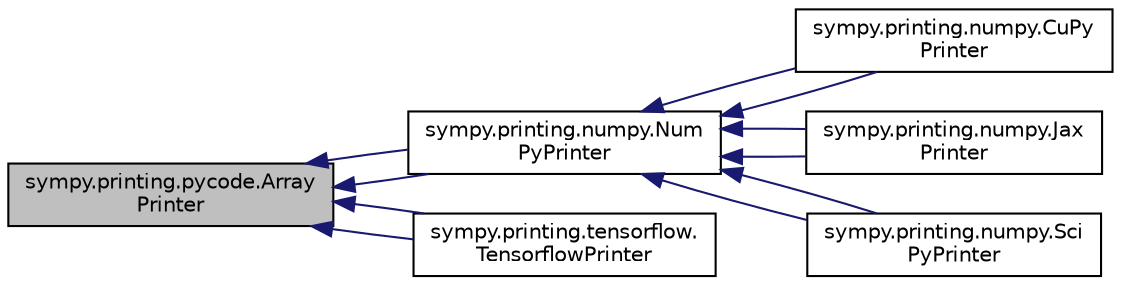 digraph "sympy.printing.pycode.ArrayPrinter"
{
 // LATEX_PDF_SIZE
  edge [fontname="Helvetica",fontsize="10",labelfontname="Helvetica",labelfontsize="10"];
  node [fontname="Helvetica",fontsize="10",shape=record];
  rankdir="LR";
  Node1 [label="sympy.printing.pycode.Array\lPrinter",height=0.2,width=0.4,color="black", fillcolor="grey75", style="filled", fontcolor="black",tooltip=" "];
  Node1 -> Node2 [dir="back",color="midnightblue",fontsize="10",style="solid",fontname="Helvetica"];
  Node2 [label="sympy.printing.numpy.Num\lPyPrinter",height=0.2,width=0.4,color="black", fillcolor="white", style="filled",URL="$classsympy_1_1printing_1_1numpy_1_1NumPyPrinter.html",tooltip=" "];
  Node2 -> Node3 [dir="back",color="midnightblue",fontsize="10",style="solid",fontname="Helvetica"];
  Node3 [label="sympy.printing.numpy.CuPy\lPrinter",height=0.2,width=0.4,color="black", fillcolor="white", style="filled",URL="$classsympy_1_1printing_1_1numpy_1_1CuPyPrinter.html",tooltip=" "];
  Node2 -> Node3 [dir="back",color="midnightblue",fontsize="10",style="solid",fontname="Helvetica"];
  Node2 -> Node4 [dir="back",color="midnightblue",fontsize="10",style="solid",fontname="Helvetica"];
  Node4 [label="sympy.printing.numpy.Jax\lPrinter",height=0.2,width=0.4,color="black", fillcolor="white", style="filled",URL="$classsympy_1_1printing_1_1numpy_1_1JaxPrinter.html",tooltip=" "];
  Node2 -> Node4 [dir="back",color="midnightblue",fontsize="10",style="solid",fontname="Helvetica"];
  Node2 -> Node5 [dir="back",color="midnightblue",fontsize="10",style="solid",fontname="Helvetica"];
  Node5 [label="sympy.printing.numpy.Sci\lPyPrinter",height=0.2,width=0.4,color="black", fillcolor="white", style="filled",URL="$classsympy_1_1printing_1_1numpy_1_1SciPyPrinter.html",tooltip=" "];
  Node2 -> Node5 [dir="back",color="midnightblue",fontsize="10",style="solid",fontname="Helvetica"];
  Node1 -> Node2 [dir="back",color="midnightblue",fontsize="10",style="solid",fontname="Helvetica"];
  Node1 -> Node6 [dir="back",color="midnightblue",fontsize="10",style="solid",fontname="Helvetica"];
  Node6 [label="sympy.printing.tensorflow.\lTensorflowPrinter",height=0.2,width=0.4,color="black", fillcolor="white", style="filled",URL="$classsympy_1_1printing_1_1tensorflow_1_1TensorflowPrinter.html",tooltip=" "];
  Node1 -> Node6 [dir="back",color="midnightblue",fontsize="10",style="solid",fontname="Helvetica"];
}

